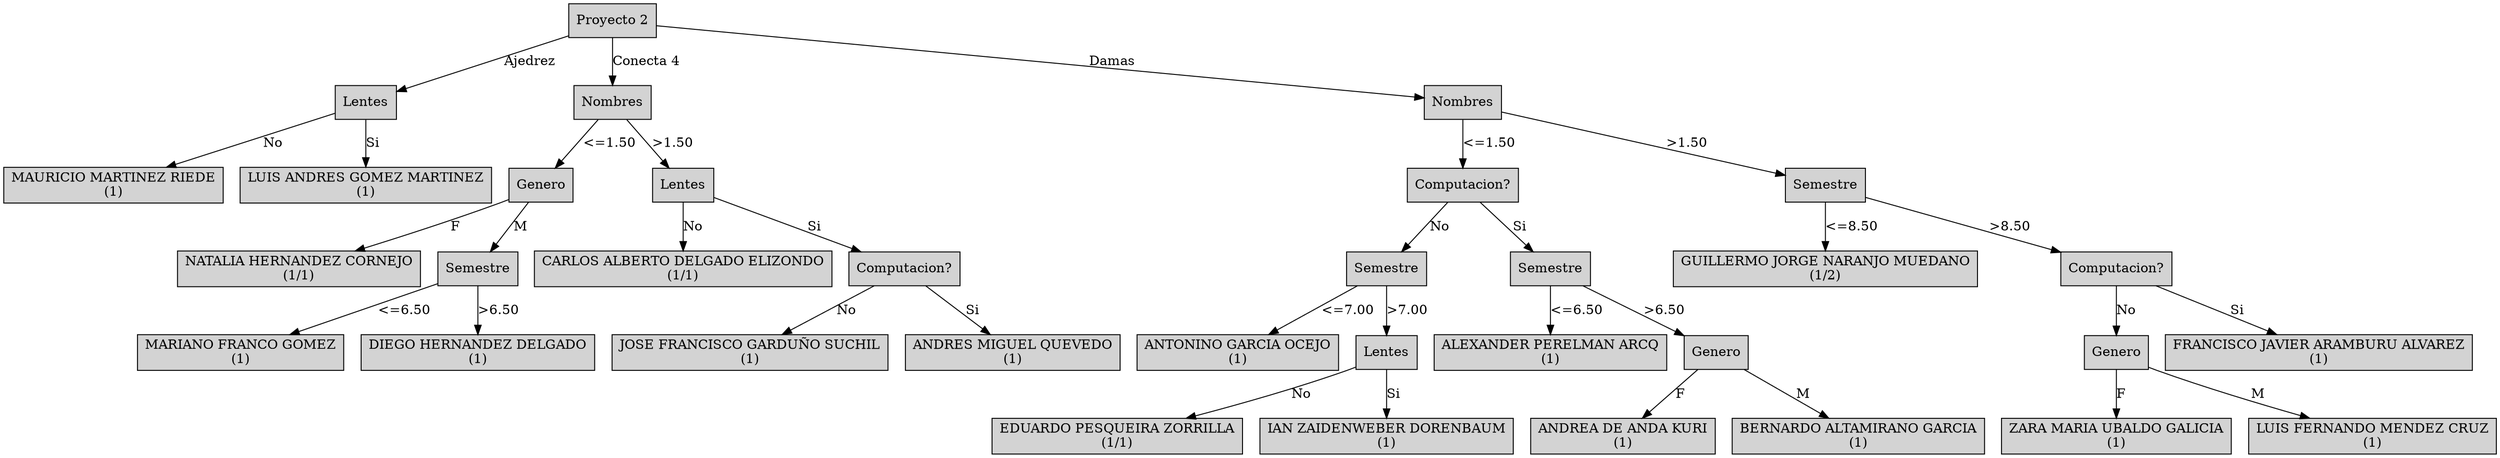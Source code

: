 digraph ID3_Tree {
"0" [shape=box, style=filled, label="Proyecto 2
", weight=1]
"1" [shape=box, style=filled, label="Lentes
", weight=2]
0 -> 1 [ label = "Ajedrez"];
"2" [shape=box, style=filled, label="MAURICIO MARTINEZ RIEDE
(1)
", weight=3]
1 -> 2 [ label = "No"];
"3" [shape=box, style=filled, label="LUIS ANDRES GOMEZ MARTINEZ
(1)
", weight=3]
1 -> 3 [ label = "Si"];
"4" [shape=box, style=filled, label="Nombres
", weight=2]
0 -> 4 [ label = "Conecta 4"];
"5" [shape=box, style=filled, label="Genero
", weight=3]
4 -> 5 [ label = "<=1.50"];
"6" [shape=box, style=filled, label="NATALIA HERNANDEZ CORNEJO
(1/1)
", weight=4]
5 -> 6 [ label = "F"];
"7" [shape=box, style=filled, label="Semestre
", weight=4]
5 -> 7 [ label = "M"];
"8" [shape=box, style=filled, label="MARIANO FRANCO GOMEZ
(1)
", weight=5]
7 -> 8 [ label = "<=6.50"];
"9" [shape=box, style=filled, label="DIEGO HERNANDEZ DELGADO
(1)
", weight=5]
7 -> 9 [ label = ">6.50"];
"10" [shape=box, style=filled, label="Lentes
", weight=3]
4 -> 10 [ label = ">1.50"];
"11" [shape=box, style=filled, label="CARLOS ALBERTO DELGADO ELIZONDO
(1/1)
", weight=4]
10 -> 11 [ label = "No"];
"12" [shape=box, style=filled, label="Computacion?
", weight=4]
10 -> 12 [ label = "Si"];
"13" [shape=box, style=filled, label="JOSE FRANCISCO GARDUÑO SUCHIL
(1)
", weight=5]
12 -> 13 [ label = "No"];
"14" [shape=box, style=filled, label="ANDRES MIGUEL QUEVEDO
(1)
", weight=5]
12 -> 14 [ label = "Si"];
"15" [shape=box, style=filled, label="Nombres
", weight=2]
0 -> 15 [ label = "Damas"];
"16" [shape=box, style=filled, label="Computacion?
", weight=3]
15 -> 16 [ label = "<=1.50"];
"17" [shape=box, style=filled, label="Semestre
", weight=4]
16 -> 17 [ label = "No"];
"18" [shape=box, style=filled, label="ANTONINO GARCIA OCEJO
(1)
", weight=5]
17 -> 18 [ label = "<=7.00"];
"19" [shape=box, style=filled, label="Lentes
", weight=5]
17 -> 19 [ label = ">7.00"];
"20" [shape=box, style=filled, label="EDUARDO PESQUEIRA ZORRILLA
(1/1)
", weight=6]
19 -> 20 [ label = "No"];
"21" [shape=box, style=filled, label="IAN ZAIDENWEBER DORENBAUM
(1)
", weight=6]
19 -> 21 [ label = "Si"];
"22" [shape=box, style=filled, label="Semestre
", weight=4]
16 -> 22 [ label = "Si"];
"23" [shape=box, style=filled, label="ALEXANDER PERELMAN ARCQ
(1)
", weight=5]
22 -> 23 [ label = "<=6.50"];
"24" [shape=box, style=filled, label="Genero
", weight=5]
22 -> 24 [ label = ">6.50"];
"25" [shape=box, style=filled, label="ANDREA DE ANDA KURI
(1)
", weight=6]
24 -> 25 [ label = "F"];
"26" [shape=box, style=filled, label="BERNARDO ALTAMIRANO GARCIA
(1)
", weight=6]
24 -> 26 [ label = "M"];
"27" [shape=box, style=filled, label="Semestre
", weight=3]
15 -> 27 [ label = ">1.50"];
"28" [shape=box, style=filled, label="GUILLERMO JORGE NARANJO MUEDANO
(1/2)
", weight=4]
27 -> 28 [ label = "<=8.50"];
"29" [shape=box, style=filled, label="Computacion?
", weight=4]
27 -> 29 [ label = ">8.50"];
"30" [shape=box, style=filled, label="Genero
", weight=5]
29 -> 30 [ label = "No"];
"31" [shape=box, style=filled, label="ZARA MARIA UBALDO GALICIA
(1)
", weight=6]
30 -> 31 [ label = "F"];
"32" [shape=box, style=filled, label="LUIS FERNANDO MENDEZ CRUZ
(1)
", weight=6]
30 -> 32 [ label = "M"];
"33" [shape=box, style=filled, label="FRANCISCO JAVIER ARAMBURU ALVAREZ
(1)
", weight=5]
29 -> 33 [ label = "Si"];
{rank=same; 0;};
{rank=same; 1;4;15;};
{rank=same; 2;3;5;10;16;27;};
{rank=same; 6;7;11;12;17;22;28;29;};
{rank=same; 8;9;13;14;18;19;23;24;30;33;};
{rank=same; 20;21;25;26;31;32;};
}